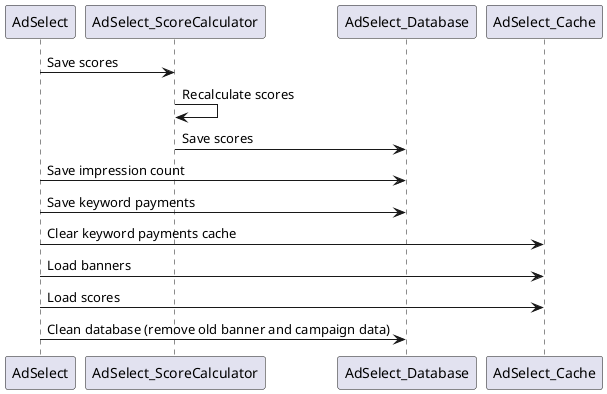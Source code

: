 @startuml
AdSelect -> AdSelect_ScoreCalculator: Save scores
AdSelect_ScoreCalculator -> AdSelect_ScoreCalculator: Recalculate scores
AdSelect_ScoreCalculator -> AdSelect_Database: Save scores
AdSelect -> AdSelect_Database: Save impression count
AdSelect -> AdSelect_Database: Save keyword payments
AdSelect -> AdSelect_Cache: Clear keyword payments cache
AdSelect -> AdSelect_Cache: Load banners
AdSelect -> AdSelect_Cache: Load scores
AdSelect -> AdSelect_Database: Clean database (remove old banner and campaign data)
@enduml

